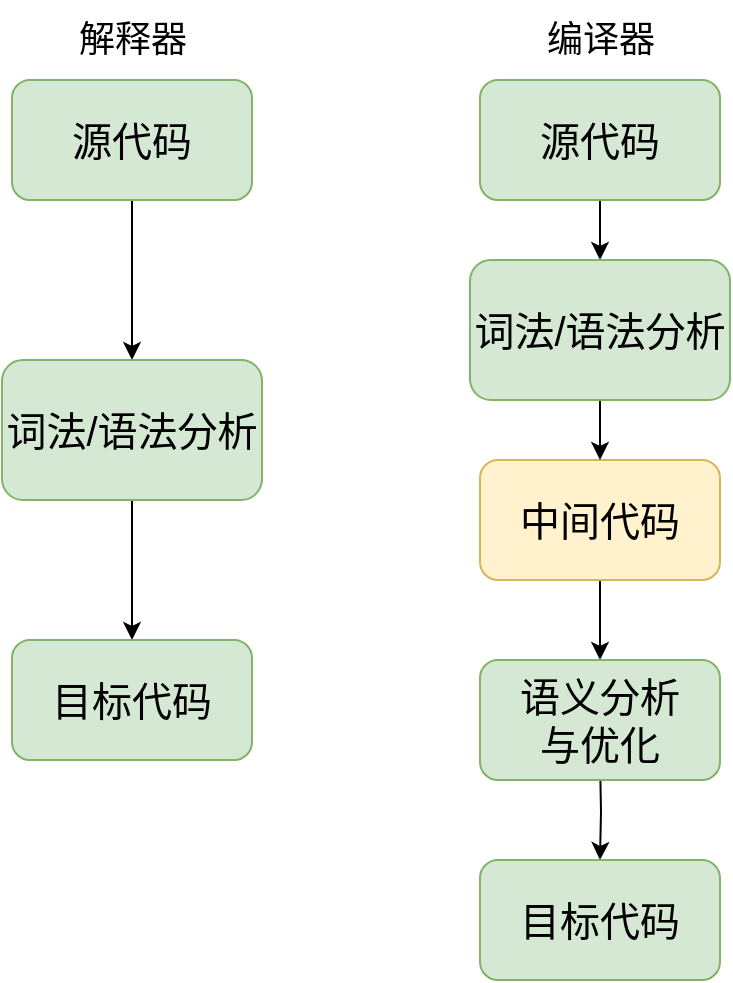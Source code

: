 <mxfile version="27.0.9">
  <diagram name="第 1 页" id="XuF_GehCh8hmvKTw_JIp">
    <mxGraphModel dx="1002" dy="605" grid="1" gridSize="10" guides="1" tooltips="1" connect="1" arrows="1" fold="1" page="1" pageScale="1" pageWidth="827" pageHeight="1169" math="0" shadow="0">
      <root>
        <mxCell id="0" />
        <mxCell id="1" parent="0" />
        <mxCell id="TcKVNV-74ztxmhE1fLao-3" value="" style="edgeStyle=orthogonalEdgeStyle;rounded=0;orthogonalLoop=1;jettySize=auto;html=1;" edge="1" parent="1" source="TcKVNV-74ztxmhE1fLao-1" target="TcKVNV-74ztxmhE1fLao-2">
          <mxGeometry relative="1" as="geometry" />
        </mxCell>
        <mxCell id="TcKVNV-74ztxmhE1fLao-1" value="&lt;font style=&quot;font-size: 20px;&quot;&gt;源代码&lt;/font&gt;" style="rounded=1;whiteSpace=wrap;html=1;fillColor=#d5e8d4;strokeColor=#82b366;" vertex="1" parent="1">
          <mxGeometry x="120" y="50" width="120" height="60" as="geometry" />
        </mxCell>
        <mxCell id="TcKVNV-74ztxmhE1fLao-5" value="" style="edgeStyle=orthogonalEdgeStyle;rounded=0;orthogonalLoop=1;jettySize=auto;html=1;" edge="1" parent="1" source="TcKVNV-74ztxmhE1fLao-2">
          <mxGeometry relative="1" as="geometry">
            <mxPoint x="180" y="330" as="targetPoint" />
          </mxGeometry>
        </mxCell>
        <mxCell id="TcKVNV-74ztxmhE1fLao-2" value="&lt;font style=&quot;font-size: 20px;&quot;&gt;词法/语法分析&lt;/font&gt;" style="rounded=1;whiteSpace=wrap;html=1;fillColor=#d5e8d4;strokeColor=#82b366;" vertex="1" parent="1">
          <mxGeometry x="115" y="190" width="130" height="70" as="geometry" />
        </mxCell>
        <mxCell id="TcKVNV-74ztxmhE1fLao-7" value="" style="edgeStyle=orthogonalEdgeStyle;rounded=0;orthogonalLoop=1;jettySize=auto;html=1;" edge="1" parent="1" target="TcKVNV-74ztxmhE1fLao-6">
          <mxGeometry relative="1" as="geometry">
            <mxPoint x="180" y="390" as="sourcePoint" />
          </mxGeometry>
        </mxCell>
        <mxCell id="TcKVNV-74ztxmhE1fLao-6" value="&lt;font style=&quot;font-size: 20px;&quot;&gt;目标代码&lt;/font&gt;" style="rounded=1;whiteSpace=wrap;html=1;fillColor=#d5e8d4;strokeColor=#82b366;" vertex="1" parent="1">
          <mxGeometry x="120" y="330" width="120" height="60" as="geometry" />
        </mxCell>
        <mxCell id="TcKVNV-74ztxmhE1fLao-9" value="&lt;font style=&quot;font-size: 18px;&quot;&gt;解释器&lt;/font&gt;" style="text;html=1;align=center;verticalAlign=middle;resizable=0;points=[];autosize=1;strokeColor=none;fillColor=none;" vertex="1" parent="1">
          <mxGeometry x="140" y="10" width="80" height="40" as="geometry" />
        </mxCell>
        <mxCell id="TcKVNV-74ztxmhE1fLao-24" value="" style="edgeStyle=orthogonalEdgeStyle;rounded=0;orthogonalLoop=1;jettySize=auto;html=1;" edge="1" parent="1" source="TcKVNV-74ztxmhE1fLao-11" target="TcKVNV-74ztxmhE1fLao-20">
          <mxGeometry relative="1" as="geometry" />
        </mxCell>
        <mxCell id="TcKVNV-74ztxmhE1fLao-11" value="&lt;font style=&quot;font-size: 20px;&quot;&gt;源代码&lt;/font&gt;" style="rounded=1;whiteSpace=wrap;html=1;fillColor=#d5e8d4;strokeColor=#82b366;" vertex="1" parent="1">
          <mxGeometry x="354" y="50" width="120" height="60" as="geometry" />
        </mxCell>
        <mxCell id="TcKVNV-74ztxmhE1fLao-14" value="" style="edgeStyle=orthogonalEdgeStyle;rounded=0;orthogonalLoop=1;jettySize=auto;html=1;" edge="1" parent="1" target="TcKVNV-74ztxmhE1fLao-16">
          <mxGeometry relative="1" as="geometry">
            <mxPoint x="414" y="390" as="sourcePoint" />
          </mxGeometry>
        </mxCell>
        <mxCell id="TcKVNV-74ztxmhE1fLao-16" value="&lt;font style=&quot;font-size: 20px;&quot;&gt;目标代码&lt;/font&gt;" style="rounded=1;whiteSpace=wrap;html=1;fillColor=#d5e8d4;strokeColor=#82b366;" vertex="1" parent="1">
          <mxGeometry x="354" y="440" width="120" height="60" as="geometry" />
        </mxCell>
        <mxCell id="TcKVNV-74ztxmhE1fLao-17" value="&lt;font style=&quot;font-size: 18px;&quot;&gt;编译器&lt;/font&gt;" style="text;html=1;align=center;verticalAlign=middle;resizable=0;points=[];autosize=1;strokeColor=none;fillColor=none;" vertex="1" parent="1">
          <mxGeometry x="374" y="10" width="80" height="40" as="geometry" />
        </mxCell>
        <mxCell id="TcKVNV-74ztxmhE1fLao-27" value="" style="edgeStyle=orthogonalEdgeStyle;rounded=0;orthogonalLoop=1;jettySize=auto;html=1;" edge="1" parent="1" source="TcKVNV-74ztxmhE1fLao-18" target="TcKVNV-74ztxmhE1fLao-26">
          <mxGeometry relative="1" as="geometry" />
        </mxCell>
        <mxCell id="TcKVNV-74ztxmhE1fLao-18" value="&lt;font style=&quot;font-size: 20px;&quot;&gt;中间代码&lt;/font&gt;" style="rounded=1;whiteSpace=wrap;html=1;fillColor=#fff2cc;strokeColor=#d6b656;" vertex="1" parent="1">
          <mxGeometry x="354" y="240" width="120" height="60" as="geometry" />
        </mxCell>
        <mxCell id="TcKVNV-74ztxmhE1fLao-25" value="" style="edgeStyle=orthogonalEdgeStyle;rounded=0;orthogonalLoop=1;jettySize=auto;html=1;" edge="1" parent="1" source="TcKVNV-74ztxmhE1fLao-20" target="TcKVNV-74ztxmhE1fLao-18">
          <mxGeometry relative="1" as="geometry" />
        </mxCell>
        <mxCell id="TcKVNV-74ztxmhE1fLao-20" value="&lt;font style=&quot;font-size: 20px;&quot;&gt;词法/语法分析&lt;/font&gt;" style="rounded=1;whiteSpace=wrap;html=1;fillColor=#d5e8d4;strokeColor=#82b366;" vertex="1" parent="1">
          <mxGeometry x="349" y="140" width="130" height="70" as="geometry" />
        </mxCell>
        <mxCell id="TcKVNV-74ztxmhE1fLao-26" value="&lt;font style=&quot;font-size: 20px;&quot;&gt;语义分析&lt;/font&gt;&lt;div&gt;&lt;font style=&quot;font-size: 20px;&quot;&gt;与优化&lt;/font&gt;&lt;/div&gt;" style="rounded=1;whiteSpace=wrap;html=1;fillColor=#d5e8d4;strokeColor=#82b366;" vertex="1" parent="1">
          <mxGeometry x="354" y="340" width="120" height="60" as="geometry" />
        </mxCell>
      </root>
    </mxGraphModel>
  </diagram>
</mxfile>
